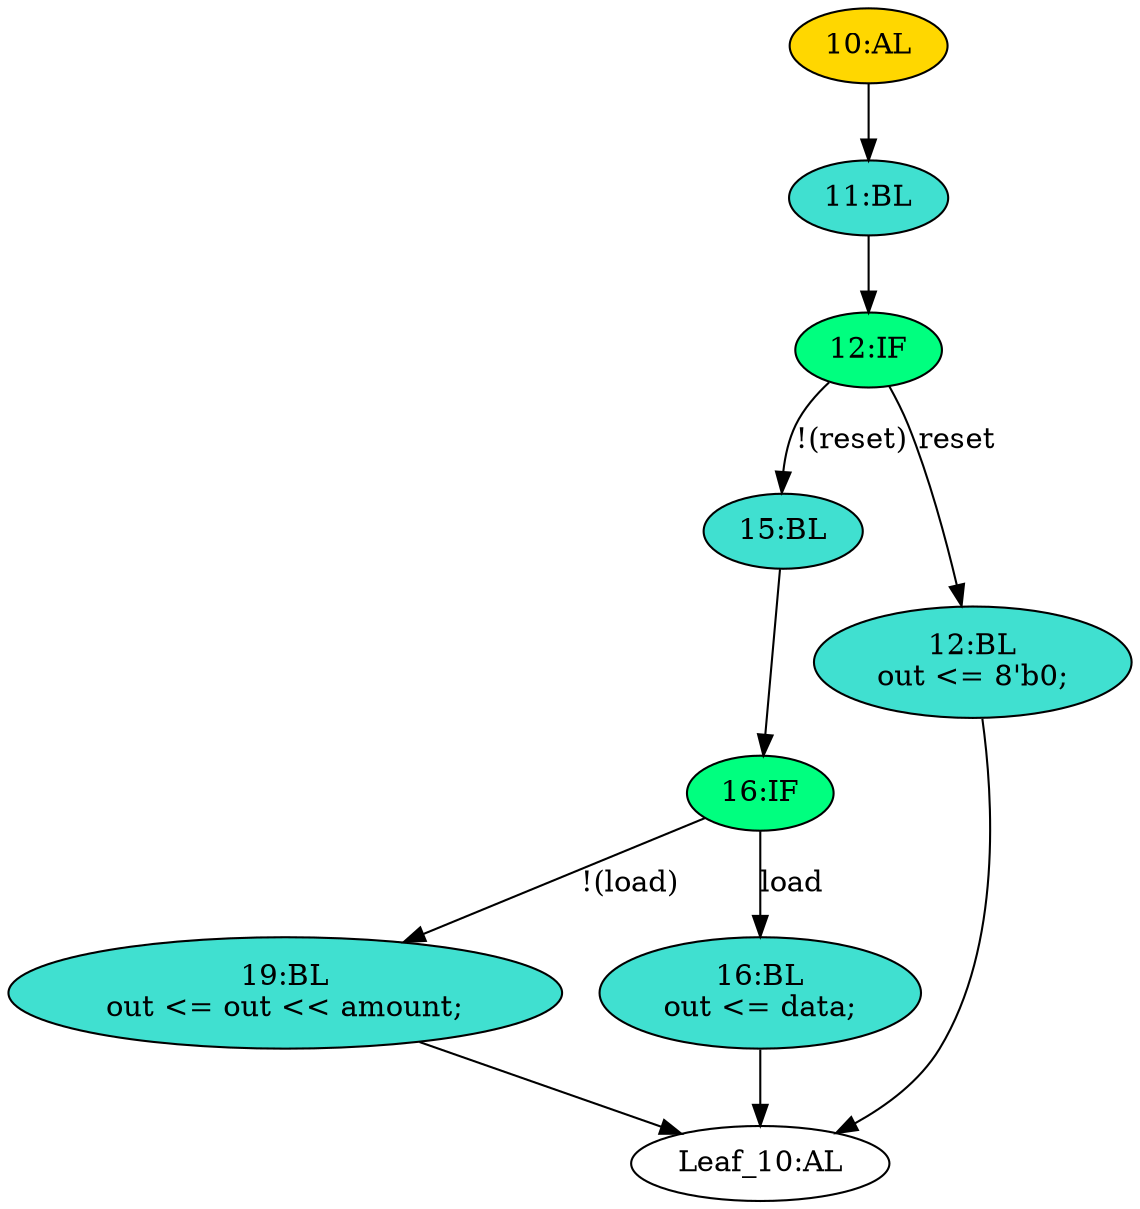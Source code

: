 strict digraph "" {
	node [label="\N"];
	"10:AL"	[ast="<pyverilog.vparser.ast.Always object at 0x7fa087fb3c10>",
		clk_sens=True,
		fillcolor=gold,
		label="10:AL",
		sens="['clk', 'reset']",
		statements="[]",
		style=filled,
		typ=Always,
		use_var="['load', 'reset', 'amount', 'data', 'out']"];
	"11:BL"	[ast="<pyverilog.vparser.ast.Block object at 0x7fa087fb3e50>",
		fillcolor=turquoise,
		label="11:BL",
		statements="[]",
		style=filled,
		typ=Block];
	"10:AL" -> "11:BL"	[cond="[]",
		lineno=None];
	"15:BL"	[ast="<pyverilog.vparser.ast.Block object at 0x7fa087fb3f10>",
		fillcolor=turquoise,
		label="15:BL",
		statements="[]",
		style=filled,
		typ=Block];
	"16:IF"	[ast="<pyverilog.vparser.ast.IfStatement object at 0x7fa087fb3f50>",
		fillcolor=springgreen,
		label="16:IF",
		statements="[]",
		style=filled,
		typ=IfStatement];
	"15:BL" -> "16:IF"	[cond="[]",
		lineno=None];
	"19:BL"	[ast="<pyverilog.vparser.ast.Block object at 0x7fa087fb3f90>",
		fillcolor=turquoise,
		label="19:BL
out <= out << amount;",
		statements="[<pyverilog.vparser.ast.NonblockingSubstitution object at 0x7fa087fb3fd0>]",
		style=filled,
		typ=Block];
	"Leaf_10:AL"	[def_var="['out']",
		label="Leaf_10:AL"];
	"19:BL" -> "Leaf_10:AL"	[cond="[]",
		lineno=None];
	"12:IF"	[ast="<pyverilog.vparser.ast.IfStatement object at 0x7fa087fb3e90>",
		fillcolor=springgreen,
		label="12:IF",
		statements="[]",
		style=filled,
		typ=IfStatement];
	"12:IF" -> "15:BL"	[cond="['reset']",
		label="!(reset)",
		lineno=12];
	"12:BL"	[ast="<pyverilog.vparser.ast.Block object at 0x7fa087fb3410>",
		fillcolor=turquoise,
		label="12:BL
out <= 8'b0;",
		statements="[<pyverilog.vparser.ast.NonblockingSubstitution object at 0x7fa09254bd10>]",
		style=filled,
		typ=Block];
	"12:IF" -> "12:BL"	[cond="['reset']",
		label=reset,
		lineno=12];
	"16:IF" -> "19:BL"	[cond="['load']",
		label="!(load)",
		lineno=16];
	"16:BL"	[ast="<pyverilog.vparser.ast.Block object at 0x7fa087ae8250>",
		fillcolor=turquoise,
		label="16:BL
out <= data;",
		statements="[<pyverilog.vparser.ast.NonblockingSubstitution object at 0x7fa087ae8290>]",
		style=filled,
		typ=Block];
	"16:IF" -> "16:BL"	[cond="['load']",
		label=load,
		lineno=16];
	"11:BL" -> "12:IF"	[cond="[]",
		lineno=None];
	"12:BL" -> "Leaf_10:AL"	[cond="[]",
		lineno=None];
	"16:BL" -> "Leaf_10:AL"	[cond="[]",
		lineno=None];
}
